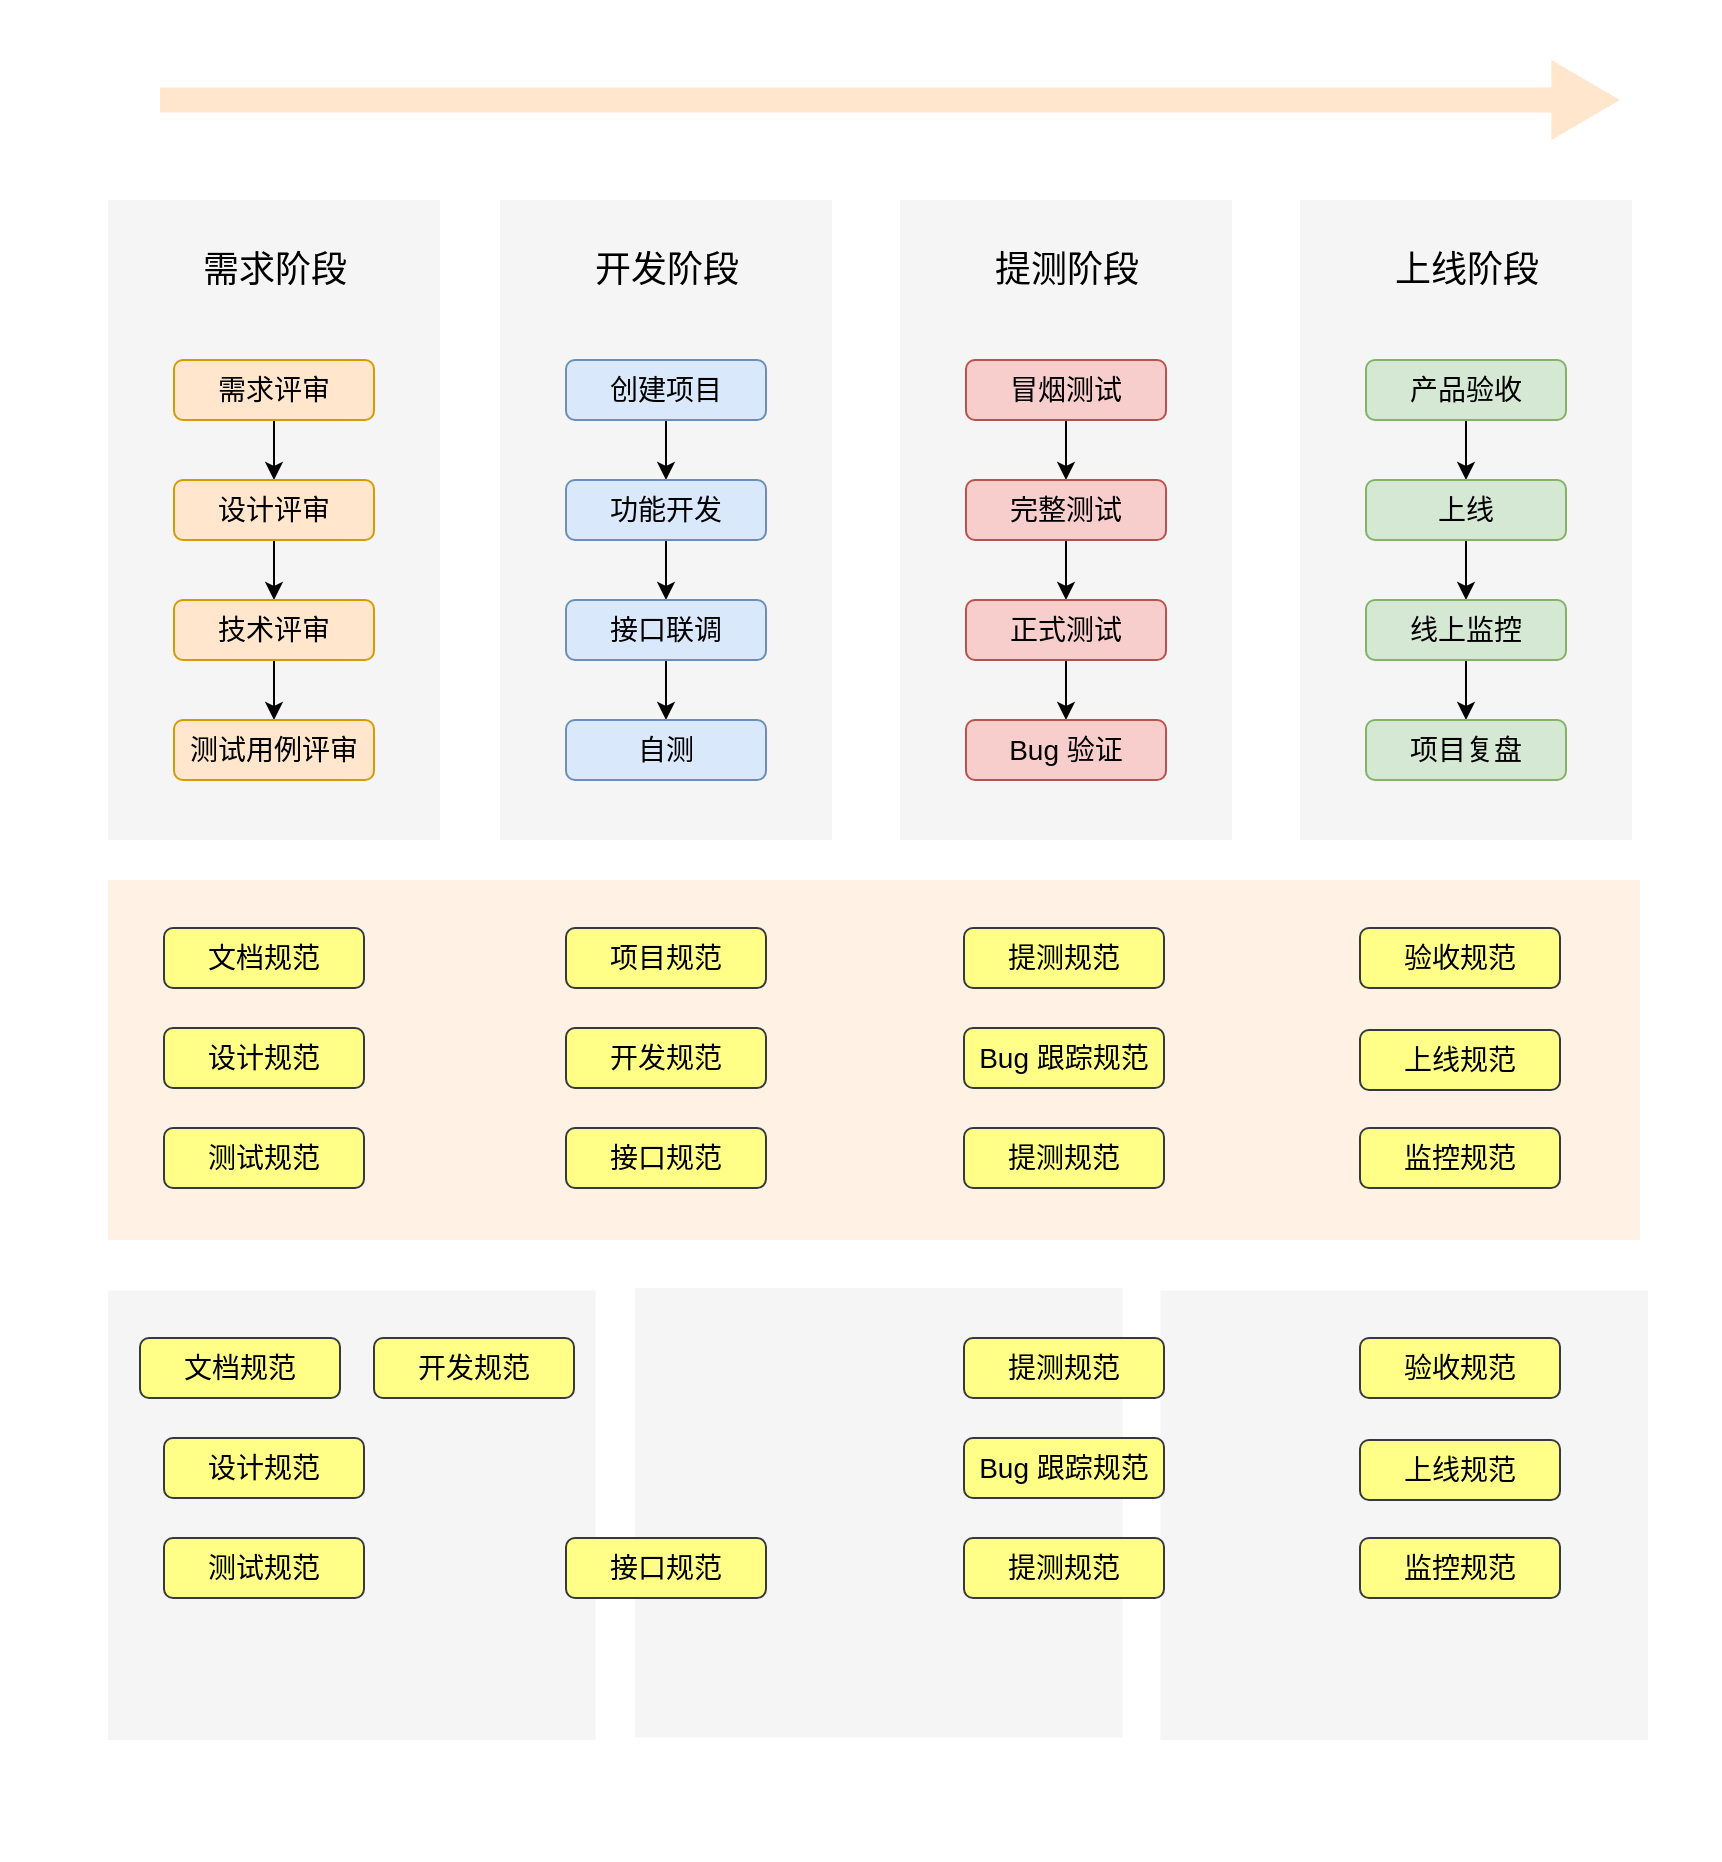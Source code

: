 <mxfile version="16.2.4" type="github" pages="2">
  <diagram id="6I0OCvxSQrVGMHxT2VVA" name="规范">
    <mxGraphModel dx="1051" dy="596" grid="1" gridSize="10" guides="1" tooltips="1" connect="1" arrows="1" fold="1" page="1" pageScale="1" pageWidth="850" pageHeight="1100" math="0" shadow="0">
      <root>
        <mxCell id="0" />
        <mxCell id="1" parent="0" />
        <mxCell id="ky_WHSMBgwkvsi_FG5FQ-76" value="" style="rounded=0;whiteSpace=wrap;html=1;fontFamily=Helvetica;fontSize=18;strokeColor=none;" vertex="1" parent="1">
          <mxGeometry x="130" y="180" width="860" height="930" as="geometry" />
        </mxCell>
        <mxCell id="cvnrj3POSUT27-5ZPpt_-4" value="" style="whiteSpace=wrap;html=1;strokeColor=none;strokeWidth=1;fillColor=#f5f5f5;fontSize=14;fontColor=#333333;" vertex="1" parent="1">
          <mxGeometry x="447.59" y="824" width="243.777" height="224.751" as="geometry" />
        </mxCell>
        <mxCell id="cvnrj3POSUT27-5ZPpt_-2" value="" style="whiteSpace=wrap;html=1;strokeColor=none;strokeWidth=1;fillColor=#f5f5f5;fontSize=14;fontColor=#333333;" vertex="1" parent="1">
          <mxGeometry x="184" y="825.249" width="243.777" height="224.751" as="geometry" />
        </mxCell>
        <mxCell id="cvnrj3POSUT27-5ZPpt_-3" value="" style="whiteSpace=wrap;html=1;strokeColor=none;strokeWidth=1;fillColor=#f5f5f5;fontSize=14;fontColor=#333333;" vertex="1" parent="1">
          <mxGeometry x="710.223" y="825.249" width="243.777" height="224.751" as="geometry" />
        </mxCell>
        <mxCell id="ky_WHSMBgwkvsi_FG5FQ-72" value="" style="whiteSpace=wrap;html=1;strokeColor=none;strokeWidth=1;fillColor=#ffe6cc;fontSize=14;opacity=50;" vertex="1" parent="1">
          <mxGeometry x="184" y="620" width="766" height="180" as="geometry" />
        </mxCell>
        <mxCell id="dKdSaXE48SgPbhcamS2K-32" value="" style="whiteSpace=wrap;html=1;strokeColor=none;strokeWidth=1;fillColor=#f5f5f5;fontSize=14;" parent="1" vertex="1">
          <mxGeometry x="184" y="280" width="166" height="320" as="geometry" />
        </mxCell>
        <mxCell id="ky_WHSMBgwkvsi_FG5FQ-9" value="" style="edgeStyle=orthogonalEdgeStyle;rounded=0;orthogonalLoop=1;jettySize=auto;html=1;fontFamily=Helvetica;fontSize=14;fontColor=default;" edge="1" parent="1" source="ky_WHSMBgwkvsi_FG5FQ-4" target="ky_WHSMBgwkvsi_FG5FQ-8">
          <mxGeometry relative="1" as="geometry" />
        </mxCell>
        <mxCell id="ky_WHSMBgwkvsi_FG5FQ-4" value="需求评审" style="html=1;whiteSpace=wrap;fillColor=#ffe6cc;appType=func;archiType=rounded;fontSize=14;container=0;direction=east;rounded=1;strokeColor=#d79b00;" vertex="1" parent="1">
          <mxGeometry x="217" y="360" width="100" height="30" as="geometry" />
        </mxCell>
        <mxCell id="ky_WHSMBgwkvsi_FG5FQ-11" value="" style="edgeStyle=orthogonalEdgeStyle;rounded=0;orthogonalLoop=1;jettySize=auto;html=1;fontFamily=Helvetica;fontSize=14;fontColor=default;" edge="1" parent="1" source="ky_WHSMBgwkvsi_FG5FQ-8" target="ky_WHSMBgwkvsi_FG5FQ-10">
          <mxGeometry relative="1" as="geometry" />
        </mxCell>
        <mxCell id="ky_WHSMBgwkvsi_FG5FQ-8" value="设计评审" style="html=1;whiteSpace=wrap;fillColor=#ffe6cc;appType=func;archiType=rounded;fontSize=14;container=0;direction=east;rounded=1;strokeColor=#d79b00;" vertex="1" parent="1">
          <mxGeometry x="217" y="420" width="100" height="30" as="geometry" />
        </mxCell>
        <mxCell id="ky_WHSMBgwkvsi_FG5FQ-13" value="" style="edgeStyle=orthogonalEdgeStyle;rounded=0;orthogonalLoop=1;jettySize=auto;html=1;fontFamily=Helvetica;fontSize=14;fontColor=default;" edge="1" parent="1" source="ky_WHSMBgwkvsi_FG5FQ-10" target="ky_WHSMBgwkvsi_FG5FQ-12">
          <mxGeometry relative="1" as="geometry" />
        </mxCell>
        <mxCell id="ky_WHSMBgwkvsi_FG5FQ-10" value="技术评审" style="html=1;whiteSpace=wrap;fillColor=#ffe6cc;appType=func;archiType=rounded;fontSize=14;container=0;direction=east;rounded=1;strokeColor=#d79b00;" vertex="1" parent="1">
          <mxGeometry x="217" y="480" width="100" height="30" as="geometry" />
        </mxCell>
        <mxCell id="ky_WHSMBgwkvsi_FG5FQ-12" value="测试用例评审" style="html=1;whiteSpace=wrap;fillColor=#ffe6cc;appType=func;archiType=rounded;fontSize=14;container=0;direction=east;rounded=1;strokeColor=#d79b00;" vertex="1" parent="1">
          <mxGeometry x="217" y="540" width="100" height="30" as="geometry" />
        </mxCell>
        <mxCell id="ky_WHSMBgwkvsi_FG5FQ-14" value="文档规范" style="html=1;whiteSpace=wrap;fillColor=#ffff88;appType=func;archiType=rounded;fontSize=14;container=0;direction=east;rounded=1;strokeColor=#36393d;" vertex="1" parent="1">
          <mxGeometry x="212" y="644" width="100" height="30" as="geometry" />
        </mxCell>
        <mxCell id="ky_WHSMBgwkvsi_FG5FQ-16" value="设计规范" style="html=1;whiteSpace=wrap;fillColor=#ffff88;appType=func;archiType=rounded;fontSize=14;container=0;direction=east;rounded=1;strokeColor=#36393d;" vertex="1" parent="1">
          <mxGeometry x="212" y="694" width="100" height="30" as="geometry" />
        </mxCell>
        <mxCell id="ky_WHSMBgwkvsi_FG5FQ-17" value="测试规范" style="html=1;whiteSpace=wrap;fillColor=#ffff88;appType=func;archiType=rounded;fontSize=14;container=0;direction=east;rounded=1;strokeColor=#36393d;" vertex="1" parent="1">
          <mxGeometry x="212" y="744" width="100" height="30" as="geometry" />
        </mxCell>
        <mxCell id="ky_WHSMBgwkvsi_FG5FQ-18" value="" style="whiteSpace=wrap;html=1;strokeColor=none;strokeWidth=1;fillColor=#f5f5f5;fontSize=14;" vertex="1" parent="1">
          <mxGeometry x="380" y="280" width="166" height="320" as="geometry" />
        </mxCell>
        <mxCell id="ky_WHSMBgwkvsi_FG5FQ-19" value="" style="edgeStyle=orthogonalEdgeStyle;rounded=0;orthogonalLoop=1;jettySize=auto;html=1;fontFamily=Helvetica;fontSize=14;fontColor=default;" edge="1" parent="1" source="ky_WHSMBgwkvsi_FG5FQ-20" target="ky_WHSMBgwkvsi_FG5FQ-22">
          <mxGeometry relative="1" as="geometry" />
        </mxCell>
        <mxCell id="ky_WHSMBgwkvsi_FG5FQ-20" value="创建项目" style="html=1;whiteSpace=wrap;fillColor=#dae8fc;appType=func;archiType=rounded;fontSize=14;container=0;direction=east;rounded=1;strokeColor=#6c8ebf;" vertex="1" parent="1">
          <mxGeometry x="413" y="360" width="100" height="30" as="geometry" />
        </mxCell>
        <mxCell id="ky_WHSMBgwkvsi_FG5FQ-21" value="" style="edgeStyle=orthogonalEdgeStyle;rounded=0;orthogonalLoop=1;jettySize=auto;html=1;fontFamily=Helvetica;fontSize=14;fontColor=default;" edge="1" parent="1" source="ky_WHSMBgwkvsi_FG5FQ-22" target="ky_WHSMBgwkvsi_FG5FQ-24">
          <mxGeometry relative="1" as="geometry" />
        </mxCell>
        <mxCell id="ky_WHSMBgwkvsi_FG5FQ-22" value="功能开发" style="html=1;whiteSpace=wrap;fillColor=#dae8fc;appType=func;archiType=rounded;fontSize=14;container=0;direction=east;rounded=1;strokeColor=#6c8ebf;" vertex="1" parent="1">
          <mxGeometry x="413" y="420" width="100" height="30" as="geometry" />
        </mxCell>
        <mxCell id="ky_WHSMBgwkvsi_FG5FQ-23" value="" style="edgeStyle=orthogonalEdgeStyle;rounded=0;orthogonalLoop=1;jettySize=auto;html=1;fontFamily=Helvetica;fontSize=14;fontColor=default;" edge="1" parent="1" source="ky_WHSMBgwkvsi_FG5FQ-24" target="ky_WHSMBgwkvsi_FG5FQ-25">
          <mxGeometry relative="1" as="geometry" />
        </mxCell>
        <mxCell id="ky_WHSMBgwkvsi_FG5FQ-24" value="接口联调" style="html=1;whiteSpace=wrap;fillColor=#dae8fc;appType=func;archiType=rounded;fontSize=14;container=0;direction=east;rounded=1;strokeColor=#6c8ebf;" vertex="1" parent="1">
          <mxGeometry x="413" y="480" width="100" height="30" as="geometry" />
        </mxCell>
        <mxCell id="ky_WHSMBgwkvsi_FG5FQ-25" value="自测" style="html=1;whiteSpace=wrap;fillColor=#dae8fc;appType=func;archiType=rounded;fontSize=14;container=0;direction=east;rounded=1;strokeColor=#6c8ebf;" vertex="1" parent="1">
          <mxGeometry x="413" y="540" width="100" height="30" as="geometry" />
        </mxCell>
        <mxCell id="ky_WHSMBgwkvsi_FG5FQ-26" value="" style="whiteSpace=wrap;html=1;strokeColor=none;strokeWidth=1;fillColor=#f5f5f5;fontSize=14;" vertex="1" parent="1">
          <mxGeometry x="580" y="280" width="166" height="320" as="geometry" />
        </mxCell>
        <mxCell id="ky_WHSMBgwkvsi_FG5FQ-27" value="" style="edgeStyle=orthogonalEdgeStyle;rounded=0;orthogonalLoop=1;jettySize=auto;html=1;fontFamily=Helvetica;fontSize=14;fontColor=default;" edge="1" parent="1" source="ky_WHSMBgwkvsi_FG5FQ-28" target="ky_WHSMBgwkvsi_FG5FQ-30">
          <mxGeometry relative="1" as="geometry" />
        </mxCell>
        <mxCell id="ky_WHSMBgwkvsi_FG5FQ-28" value="冒烟测试" style="html=1;whiteSpace=wrap;fillColor=#f8cecc;appType=func;archiType=rounded;fontSize=14;container=0;direction=east;rounded=1;strokeColor=#b85450;" vertex="1" parent="1">
          <mxGeometry x="613" y="360" width="100" height="30" as="geometry" />
        </mxCell>
        <mxCell id="ky_WHSMBgwkvsi_FG5FQ-29" value="" style="edgeStyle=orthogonalEdgeStyle;rounded=0;orthogonalLoop=1;jettySize=auto;html=1;fontFamily=Helvetica;fontSize=14;fontColor=default;" edge="1" parent="1" source="ky_WHSMBgwkvsi_FG5FQ-30" target="ky_WHSMBgwkvsi_FG5FQ-32">
          <mxGeometry relative="1" as="geometry" />
        </mxCell>
        <mxCell id="ky_WHSMBgwkvsi_FG5FQ-30" value="完整测试" style="html=1;whiteSpace=wrap;fillColor=#f8cecc;appType=func;archiType=rounded;fontSize=14;container=0;direction=east;rounded=1;strokeColor=#b85450;" vertex="1" parent="1">
          <mxGeometry x="613" y="420" width="100" height="30" as="geometry" />
        </mxCell>
        <mxCell id="ky_WHSMBgwkvsi_FG5FQ-31" value="" style="edgeStyle=orthogonalEdgeStyle;rounded=0;orthogonalLoop=1;jettySize=auto;html=1;fontFamily=Helvetica;fontSize=14;fontColor=default;" edge="1" parent="1" source="ky_WHSMBgwkvsi_FG5FQ-32" target="ky_WHSMBgwkvsi_FG5FQ-33">
          <mxGeometry relative="1" as="geometry" />
        </mxCell>
        <mxCell id="ky_WHSMBgwkvsi_FG5FQ-32" value="正式测试" style="html=1;whiteSpace=wrap;fillColor=#f8cecc;appType=func;archiType=rounded;fontSize=14;container=0;direction=east;rounded=1;strokeColor=#b85450;" vertex="1" parent="1">
          <mxGeometry x="613" y="480" width="100" height="30" as="geometry" />
        </mxCell>
        <mxCell id="ky_WHSMBgwkvsi_FG5FQ-33" value="Bug 验证" style="html=1;whiteSpace=wrap;fillColor=#f8cecc;appType=func;archiType=rounded;fontSize=14;container=0;direction=east;rounded=1;strokeColor=#b85450;" vertex="1" parent="1">
          <mxGeometry x="613" y="540" width="100" height="30" as="geometry" />
        </mxCell>
        <mxCell id="ky_WHSMBgwkvsi_FG5FQ-34" value="" style="whiteSpace=wrap;html=1;strokeColor=none;strokeWidth=1;fillColor=#f5f5f5;fontSize=14;" vertex="1" parent="1">
          <mxGeometry x="780" y="280" width="166" height="320" as="geometry" />
        </mxCell>
        <mxCell id="ky_WHSMBgwkvsi_FG5FQ-35" value="" style="edgeStyle=orthogonalEdgeStyle;rounded=0;orthogonalLoop=1;jettySize=auto;html=1;fontFamily=Helvetica;fontSize=14;fontColor=default;" edge="1" parent="1" source="ky_WHSMBgwkvsi_FG5FQ-36" target="ky_WHSMBgwkvsi_FG5FQ-38">
          <mxGeometry relative="1" as="geometry" />
        </mxCell>
        <mxCell id="ky_WHSMBgwkvsi_FG5FQ-36" value="产品验收" style="html=1;whiteSpace=wrap;fillColor=#d5e8d4;appType=func;archiType=rounded;fontSize=14;container=0;direction=east;rounded=1;strokeColor=#82b366;" vertex="1" parent="1">
          <mxGeometry x="813" y="360" width="100" height="30" as="geometry" />
        </mxCell>
        <mxCell id="ky_WHSMBgwkvsi_FG5FQ-37" value="" style="edgeStyle=orthogonalEdgeStyle;rounded=0;orthogonalLoop=1;jettySize=auto;html=1;fontFamily=Helvetica;fontSize=14;fontColor=default;" edge="1" parent="1" source="ky_WHSMBgwkvsi_FG5FQ-38" target="ky_WHSMBgwkvsi_FG5FQ-40">
          <mxGeometry relative="1" as="geometry" />
        </mxCell>
        <mxCell id="ky_WHSMBgwkvsi_FG5FQ-38" value="上线" style="html=1;whiteSpace=wrap;fillColor=#d5e8d4;appType=func;archiType=rounded;fontSize=14;container=0;direction=east;rounded=1;strokeColor=#82b366;" vertex="1" parent="1">
          <mxGeometry x="813" y="420" width="100" height="30" as="geometry" />
        </mxCell>
        <mxCell id="ky_WHSMBgwkvsi_FG5FQ-39" value="" style="edgeStyle=orthogonalEdgeStyle;rounded=0;orthogonalLoop=1;jettySize=auto;html=1;fontFamily=Helvetica;fontSize=14;fontColor=default;" edge="1" parent="1" source="ky_WHSMBgwkvsi_FG5FQ-40" target="ky_WHSMBgwkvsi_FG5FQ-41">
          <mxGeometry relative="1" as="geometry" />
        </mxCell>
        <mxCell id="ky_WHSMBgwkvsi_FG5FQ-40" value="线上监控" style="html=1;whiteSpace=wrap;fillColor=#d5e8d4;appType=func;archiType=rounded;fontSize=14;container=0;direction=east;rounded=1;strokeColor=#82b366;" vertex="1" parent="1">
          <mxGeometry x="813" y="480" width="100" height="30" as="geometry" />
        </mxCell>
        <mxCell id="ky_WHSMBgwkvsi_FG5FQ-41" value="项目复盘" style="html=1;whiteSpace=wrap;fillColor=#d5e8d4;appType=func;archiType=rounded;fontSize=14;container=0;direction=east;rounded=1;strokeColor=#82b366;" vertex="1" parent="1">
          <mxGeometry x="813" y="540" width="100" height="30" as="geometry" />
        </mxCell>
        <mxCell id="ky_WHSMBgwkvsi_FG5FQ-49" value="需求阶段" style="text;html=1;align=center;verticalAlign=middle;resizable=0;points=[];autosize=1;strokeColor=none;fillColor=none;fontSize=18;fontFamily=Helvetica;fontColor=default;" vertex="1" parent="1">
          <mxGeometry x="222" y="300" width="90" height="30" as="geometry" />
        </mxCell>
        <mxCell id="ky_WHSMBgwkvsi_FG5FQ-50" value="开发阶段" style="text;html=1;align=center;verticalAlign=middle;resizable=0;points=[];autosize=1;strokeColor=none;fillColor=none;fontSize=18;fontFamily=Helvetica;fontColor=default;" vertex="1" parent="1">
          <mxGeometry x="418" y="300" width="90" height="30" as="geometry" />
        </mxCell>
        <mxCell id="ky_WHSMBgwkvsi_FG5FQ-57" value="" style="shape=singleArrow;whiteSpace=wrap;html=1;fontFamily=Helvetica;fontSize=18;strokeColor=none;fillColor=#ffe6cc;arrowWidth=0.312;arrowSize=0.047;" vertex="1" parent="1">
          <mxGeometry x="210" y="210" width="730" height="40" as="geometry" />
        </mxCell>
        <mxCell id="ky_WHSMBgwkvsi_FG5FQ-63" value="提测阶段" style="text;html=1;align=center;verticalAlign=middle;resizable=0;points=[];autosize=1;strokeColor=none;fillColor=none;fontSize=18;fontFamily=Helvetica;fontColor=default;" vertex="1" parent="1">
          <mxGeometry x="618" y="300" width="90" height="30" as="geometry" />
        </mxCell>
        <mxCell id="ky_WHSMBgwkvsi_FG5FQ-64" value="项目规范" style="html=1;whiteSpace=wrap;fillColor=#ffff88;appType=func;archiType=rounded;fontSize=14;container=0;direction=east;rounded=1;strokeColor=#36393d;" vertex="1" parent="1">
          <mxGeometry x="413" y="644" width="100" height="30" as="geometry" />
        </mxCell>
        <mxCell id="ky_WHSMBgwkvsi_FG5FQ-65" value="开发规范" style="html=1;whiteSpace=wrap;fillColor=#ffff88;appType=func;archiType=rounded;fontSize=14;container=0;direction=east;rounded=1;strokeColor=#36393d;" vertex="1" parent="1">
          <mxGeometry x="413" y="694" width="100" height="30" as="geometry" />
        </mxCell>
        <mxCell id="ky_WHSMBgwkvsi_FG5FQ-66" value="接口规范" style="html=1;whiteSpace=wrap;fillColor=#ffff88;appType=func;archiType=rounded;fontSize=14;container=0;direction=east;rounded=1;strokeColor=#36393d;" vertex="1" parent="1">
          <mxGeometry x="413" y="744" width="100" height="30" as="geometry" />
        </mxCell>
        <mxCell id="ky_WHSMBgwkvsi_FG5FQ-67" value="上线阶段" style="text;html=1;align=center;verticalAlign=middle;resizable=0;points=[];autosize=1;strokeColor=none;fillColor=none;fontSize=18;fontFamily=Helvetica;fontColor=default;" vertex="1" parent="1">
          <mxGeometry x="818" y="300" width="90" height="30" as="geometry" />
        </mxCell>
        <mxCell id="ky_WHSMBgwkvsi_FG5FQ-68" value="提测规范" style="html=1;whiteSpace=wrap;fillColor=#ffff88;appType=func;archiType=rounded;fontSize=14;container=0;direction=east;rounded=1;strokeColor=#36393d;" vertex="1" parent="1">
          <mxGeometry x="612" y="644" width="100" height="30" as="geometry" />
        </mxCell>
        <mxCell id="ky_WHSMBgwkvsi_FG5FQ-70" value="Bug 跟踪规范" style="html=1;whiteSpace=wrap;fillColor=#ffff88;appType=func;archiType=rounded;fontSize=14;container=0;direction=east;rounded=1;strokeColor=#36393d;" vertex="1" parent="1">
          <mxGeometry x="612" y="694" width="100" height="30" as="geometry" />
        </mxCell>
        <mxCell id="ky_WHSMBgwkvsi_FG5FQ-71" value="提测规范" style="html=1;whiteSpace=wrap;fillColor=#ffff88;appType=func;archiType=rounded;fontSize=14;container=0;direction=east;rounded=1;strokeColor=#36393d;" vertex="1" parent="1">
          <mxGeometry x="612" y="744" width="100" height="30" as="geometry" />
        </mxCell>
        <mxCell id="ky_WHSMBgwkvsi_FG5FQ-73" value="验收规范" style="html=1;whiteSpace=wrap;fillColor=#ffff88;appType=func;archiType=rounded;fontSize=14;container=0;direction=east;rounded=1;strokeColor=#36393d;" vertex="1" parent="1">
          <mxGeometry x="810" y="644" width="100" height="30" as="geometry" />
        </mxCell>
        <mxCell id="ky_WHSMBgwkvsi_FG5FQ-74" value="上线规范" style="html=1;whiteSpace=wrap;fillColor=#ffff88;appType=func;archiType=rounded;fontSize=14;container=0;direction=east;rounded=1;strokeColor=#36393d;" vertex="1" parent="1">
          <mxGeometry x="810" y="695" width="100" height="30" as="geometry" />
        </mxCell>
        <mxCell id="ky_WHSMBgwkvsi_FG5FQ-75" value="监控规范" style="html=1;whiteSpace=wrap;fillColor=#ffff88;appType=func;archiType=rounded;fontSize=14;container=0;direction=east;rounded=1;strokeColor=#36393d;" vertex="1" parent="1">
          <mxGeometry x="810" y="744" width="100" height="30" as="geometry" />
        </mxCell>
        <mxCell id="cvnrj3POSUT27-5ZPpt_-5" value="文档规范" style="html=1;whiteSpace=wrap;fillColor=#ffff88;appType=func;archiType=rounded;fontSize=14;container=0;direction=east;rounded=1;strokeColor=#36393d;" vertex="1" parent="1">
          <mxGeometry x="200" y="849" width="100" height="30" as="geometry" />
        </mxCell>
        <mxCell id="cvnrj3POSUT27-5ZPpt_-6" value="设计规范" style="html=1;whiteSpace=wrap;fillColor=#ffff88;appType=func;archiType=rounded;fontSize=14;container=0;direction=east;rounded=1;strokeColor=#36393d;" vertex="1" parent="1">
          <mxGeometry x="212" y="899" width="100" height="30" as="geometry" />
        </mxCell>
        <mxCell id="cvnrj3POSUT27-5ZPpt_-7" value="测试规范" style="html=1;whiteSpace=wrap;fillColor=#ffff88;appType=func;archiType=rounded;fontSize=14;container=0;direction=east;rounded=1;strokeColor=#36393d;" vertex="1" parent="1">
          <mxGeometry x="212" y="949" width="100" height="30" as="geometry" />
        </mxCell>
        <mxCell id="cvnrj3POSUT27-5ZPpt_-9" value="开发规范" style="html=1;whiteSpace=wrap;fillColor=#ffff88;appType=func;archiType=rounded;fontSize=14;container=0;direction=east;rounded=1;strokeColor=#36393d;" vertex="1" parent="1">
          <mxGeometry x="317" y="849" width="100" height="30" as="geometry" />
        </mxCell>
        <mxCell id="cvnrj3POSUT27-5ZPpt_-10" value="接口规范" style="html=1;whiteSpace=wrap;fillColor=#ffff88;appType=func;archiType=rounded;fontSize=14;container=0;direction=east;rounded=1;strokeColor=#36393d;" vertex="1" parent="1">
          <mxGeometry x="413" y="949" width="100" height="30" as="geometry" />
        </mxCell>
        <mxCell id="cvnrj3POSUT27-5ZPpt_-11" value="提测规范" style="html=1;whiteSpace=wrap;fillColor=#ffff88;appType=func;archiType=rounded;fontSize=14;container=0;direction=east;rounded=1;strokeColor=#36393d;" vertex="1" parent="1">
          <mxGeometry x="612" y="849" width="100" height="30" as="geometry" />
        </mxCell>
        <mxCell id="cvnrj3POSUT27-5ZPpt_-12" value="Bug 跟踪规范" style="html=1;whiteSpace=wrap;fillColor=#ffff88;appType=func;archiType=rounded;fontSize=14;container=0;direction=east;rounded=1;strokeColor=#36393d;" vertex="1" parent="1">
          <mxGeometry x="612" y="899" width="100" height="30" as="geometry" />
        </mxCell>
        <mxCell id="cvnrj3POSUT27-5ZPpt_-13" value="提测规范" style="html=1;whiteSpace=wrap;fillColor=#ffff88;appType=func;archiType=rounded;fontSize=14;container=0;direction=east;rounded=1;strokeColor=#36393d;" vertex="1" parent="1">
          <mxGeometry x="612" y="949" width="100" height="30" as="geometry" />
        </mxCell>
        <mxCell id="cvnrj3POSUT27-5ZPpt_-14" value="验收规范" style="html=1;whiteSpace=wrap;fillColor=#ffff88;appType=func;archiType=rounded;fontSize=14;container=0;direction=east;rounded=1;strokeColor=#36393d;" vertex="1" parent="1">
          <mxGeometry x="810" y="849" width="100" height="30" as="geometry" />
        </mxCell>
        <mxCell id="cvnrj3POSUT27-5ZPpt_-15" value="上线规范" style="html=1;whiteSpace=wrap;fillColor=#ffff88;appType=func;archiType=rounded;fontSize=14;container=0;direction=east;rounded=1;strokeColor=#36393d;" vertex="1" parent="1">
          <mxGeometry x="810" y="900" width="100" height="30" as="geometry" />
        </mxCell>
        <mxCell id="cvnrj3POSUT27-5ZPpt_-16" value="监控规范" style="html=1;whiteSpace=wrap;fillColor=#ffff88;appType=func;archiType=rounded;fontSize=14;container=0;direction=east;rounded=1;strokeColor=#36393d;" vertex="1" parent="1">
          <mxGeometry x="810" y="949" width="100" height="30" as="geometry" />
        </mxCell>
      </root>
    </mxGraphModel>
  </diagram>
  <diagram id="K1P3xT_FWEjlOagIyefn" name="Page-2">
    <mxGraphModel dx="1183" dy="599" grid="1" gridSize="10" guides="1" tooltips="1" connect="1" arrows="1" fold="1" page="1" pageScale="1" pageWidth="827" pageHeight="1169" math="0" shadow="0">
      <root>
        <mxCell id="mgQO2qgt-JEhI4fyuWsK-0" />
        <mxCell id="mgQO2qgt-JEhI4fyuWsK-1" parent="mgQO2qgt-JEhI4fyuWsK-0" />
        <mxCell id="x_mdgePZLrcZ_iOCGJOY-24" value="" style="rounded=0;whiteSpace=wrap;html=1;fontFamily=Helvetica;fontSize=18;fillColor=#E6E6E6;strokeColor=none;" vertex="1" parent="mgQO2qgt-JEhI4fyuWsK-1">
          <mxGeometry x="170" y="640" width="790" height="300" as="geometry" />
        </mxCell>
        <mxCell id="lyeJaqUhQ3YJHS1Fhk0Y-17" value="UI 视觉不统一" style="html=1;whiteSpace=wrap;fillColor=#dae8fc;appType=func;archiType=rounded;fontSize=14;container=0;direction=east;rounded=1;strokeColor=#6c8ebf;" vertex="1" parent="mgQO2qgt-JEhI4fyuWsK-1">
          <mxGeometry x="376.288" y="746" width="140.385" height="30" as="geometry" />
        </mxCell>
        <mxCell id="lyeJaqUhQ3YJHS1Fhk0Y-14" value="基本规范不统一" style="html=1;whiteSpace=wrap;fillColor=#dae8fc;appType=func;archiType=rounded;fontSize=14;container=0;direction=east;rounded=1;strokeColor=#6c8ebf;" vertex="1" parent="mgQO2qgt-JEhI4fyuWsK-1">
          <mxGeometry x="221.865" y="746" width="140.385" height="30" as="geometry" />
        </mxCell>
        <mxCell id="x_mdgePZLrcZ_iOCGJOY-6" value="兼容性差异" style="html=1;whiteSpace=wrap;fillColor=#dae8fc;appType=func;archiType=rounded;fontSize=14;container=0;direction=east;rounded=1;strokeColor=#6c8ebf;" vertex="1" parent="mgQO2qgt-JEhI4fyuWsK-1">
          <mxGeometry x="376.134" y="791" width="140.385" height="30" as="geometry" />
        </mxCell>
        <mxCell id="x_mdgePZLrcZ_iOCGJOY-7" value="维护文档缺失" style="html=1;whiteSpace=wrap;fillColor=#dae8fc;appType=func;archiType=rounded;fontSize=14;container=0;direction=east;rounded=1;strokeColor=#6c8ebf;" vertex="1" parent="mgQO2qgt-JEhI4fyuWsK-1">
          <mxGeometry x="221.711" y="791" width="140.385" height="30" as="geometry" />
        </mxCell>
        <mxCell id="x_mdgePZLrcZ_iOCGJOY-4" value="..." style="html=1;whiteSpace=wrap;fillColor=#dae8fc;appType=func;archiType=rounded;fontSize=14;container=0;direction=east;rounded=1;strokeColor=#6c8ebf;" vertex="1" parent="mgQO2qgt-JEhI4fyuWsK-1">
          <mxGeometry x="376.288" y="837" width="140.385" height="30" as="geometry" />
        </mxCell>
        <mxCell id="x_mdgePZLrcZ_iOCGJOY-5" value="迭代混乱" style="html=1;whiteSpace=wrap;fillColor=#dae8fc;appType=func;archiType=rounded;fontSize=14;container=0;direction=east;rounded=1;strokeColor=#6c8ebf;" vertex="1" parent="mgQO2qgt-JEhI4fyuWsK-1">
          <mxGeometry x="221.711" y="837" width="140.385" height="30" as="geometry" />
        </mxCell>
        <mxCell id="x_mdgePZLrcZ_iOCGJOY-8" value="项目质量" style="text;html=1;align=center;verticalAlign=middle;resizable=0;points=[];autosize=1;strokeColor=none;fillColor=none;fontSize=18;fontFamily=Helvetica;fontColor=#333333;" vertex="1" parent="mgQO2qgt-JEhI4fyuWsK-1">
          <mxGeometry x="310.308" y="691" width="90" height="30" as="geometry" />
        </mxCell>
        <mxCell id="x_mdgePZLrcZ_iOCGJOY-15" value="重复造轮子" style="html=1;whiteSpace=wrap;fillColor=#dae8fc;appType=func;archiType=rounded;fontSize=14;container=0;direction=east;rounded=1;strokeColor=#6c8ebf;" vertex="1" parent="mgQO2qgt-JEhI4fyuWsK-1">
          <mxGeometry x="763.989" y="745" width="140.385" height="30" as="geometry" />
        </mxCell>
        <mxCell id="x_mdgePZLrcZ_iOCGJOY-16" value="技术栈不统一" style="html=1;whiteSpace=wrap;fillColor=#dae8fc;appType=func;archiType=rounded;fontSize=14;container=0;direction=east;rounded=1;strokeColor=#6c8ebf;" vertex="1" parent="mgQO2qgt-JEhI4fyuWsK-1">
          <mxGeometry x="609.566" y="745" width="140.385" height="30" as="geometry" />
        </mxCell>
        <mxCell id="x_mdgePZLrcZ_iOCGJOY-17" value="人为失误风险" style="html=1;whiteSpace=wrap;fillColor=#dae8fc;appType=func;archiType=rounded;fontSize=14;container=0;direction=east;rounded=1;strokeColor=#6c8ebf;" vertex="1" parent="mgQO2qgt-JEhI4fyuWsK-1">
          <mxGeometry x="763.834" y="790" width="140.385" height="30" as="geometry" />
        </mxCell>
        <mxCell id="x_mdgePZLrcZ_iOCGJOY-18" value="流程多且繁琐" style="html=1;whiteSpace=wrap;fillColor=#dae8fc;appType=func;archiType=rounded;fontSize=14;container=0;direction=east;rounded=1;strokeColor=#6c8ebf;" vertex="1" parent="mgQO2qgt-JEhI4fyuWsK-1">
          <mxGeometry x="609.411" y="790" width="140.385" height="30" as="geometry" />
        </mxCell>
        <mxCell id="x_mdgePZLrcZ_iOCGJOY-19" value="..." style="html=1;whiteSpace=wrap;fillColor=#dae8fc;appType=func;archiType=rounded;fontSize=14;container=0;direction=east;rounded=1;strokeColor=#6c8ebf;" vertex="1" parent="mgQO2qgt-JEhI4fyuWsK-1">
          <mxGeometry x="763.989" y="836" width="140.385" height="30" as="geometry" />
        </mxCell>
        <mxCell id="x_mdgePZLrcZ_iOCGJOY-20" value="缺少标准流程" style="html=1;whiteSpace=wrap;fillColor=#dae8fc;appType=func;archiType=rounded;fontSize=14;container=0;direction=east;rounded=1;strokeColor=#6c8ebf;" vertex="1" parent="mgQO2qgt-JEhI4fyuWsK-1">
          <mxGeometry x="609.411" y="836" width="140.385" height="30" as="geometry" />
        </mxCell>
        <mxCell id="x_mdgePZLrcZ_iOCGJOY-22" value="研发效率" style="text;html=1;align=center;verticalAlign=middle;resizable=0;points=[];autosize=1;strokeColor=none;fillColor=none;fontSize=18;fontFamily=Helvetica;fontColor=#333333;" vertex="1" parent="mgQO2qgt-JEhI4fyuWsK-1">
          <mxGeometry x="693.712" y="691" width="90" height="30" as="geometry" />
        </mxCell>
      </root>
    </mxGraphModel>
  </diagram>
</mxfile>
